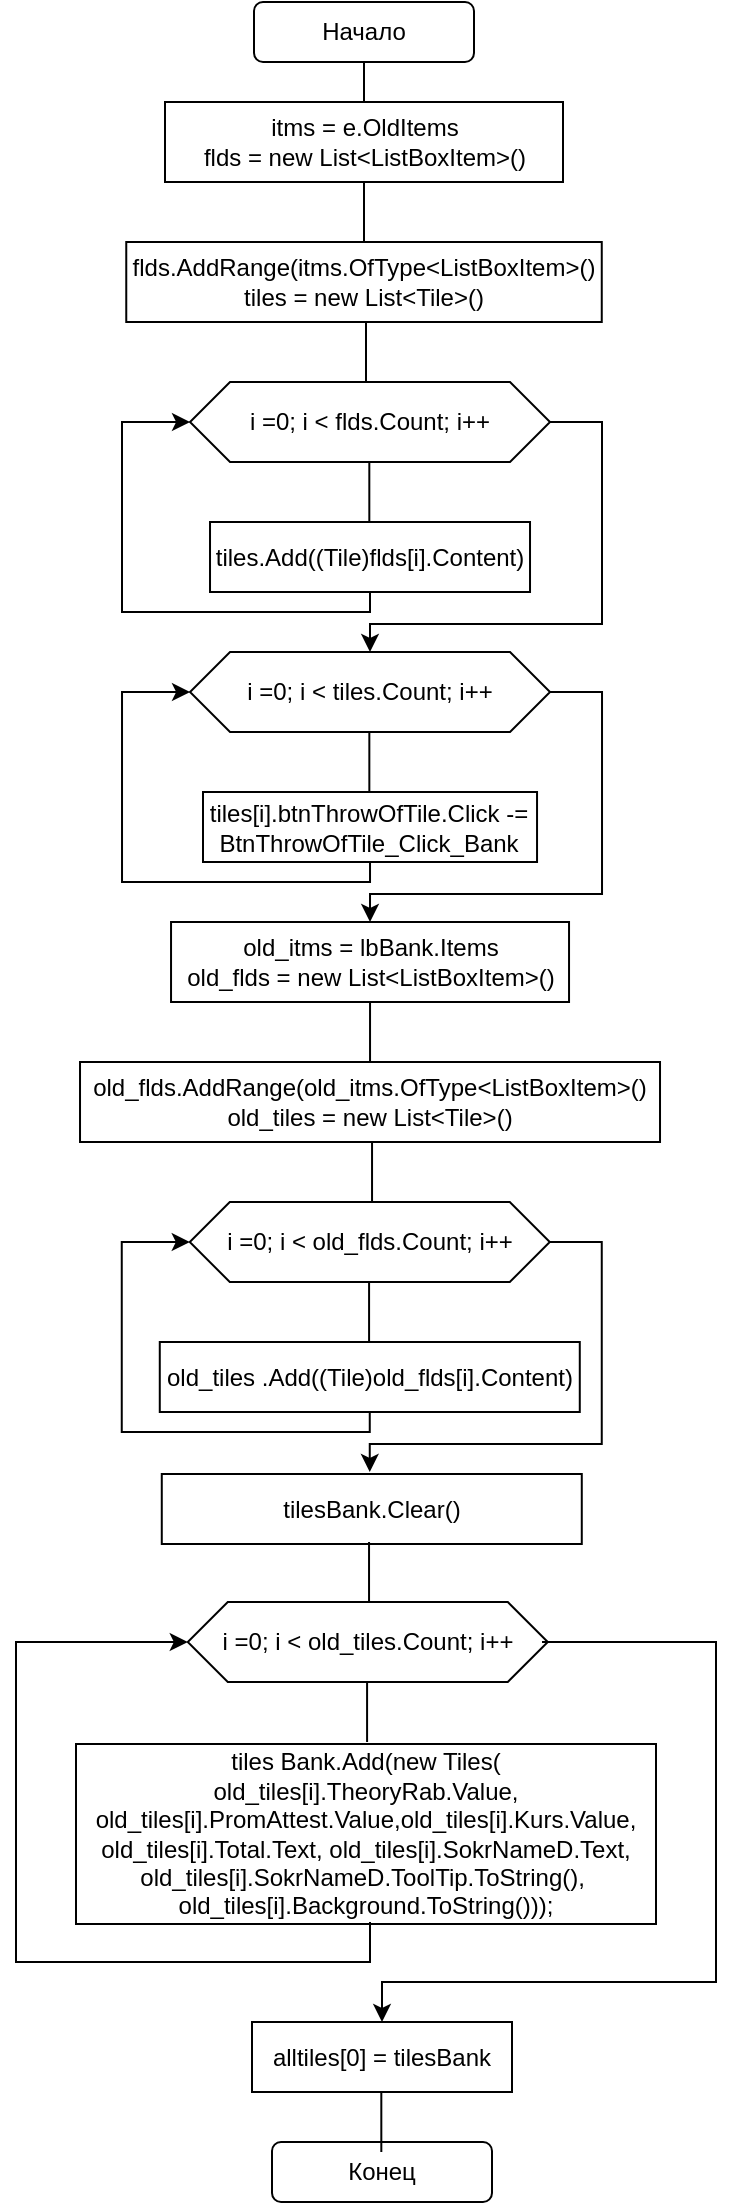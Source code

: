 <mxfile version="17.4.2" type="device"><diagram id="VzKifRJuxhNQq5dnLD13" name="Страница 1"><mxGraphModel dx="1038" dy="660" grid="1" gridSize="10" guides="1" tooltips="1" connect="1" arrows="1" fold="1" page="1" pageScale="1" pageWidth="850" pageHeight="1100" math="0" shadow="0"><root><mxCell id="0"/><mxCell id="1" parent="0"/><mxCell id="CK4iEnL6XrLZDD3i-yHl-1" value="Начало" style="rounded=1;whiteSpace=wrap;html=1;" parent="1" vertex="1"><mxGeometry x="369" width="110" height="30" as="geometry"/></mxCell><mxCell id="CK4iEnL6XrLZDD3i-yHl-2" value="" style="endArrow=none;html=1;rounded=0;entryX=0.5;entryY=1;entryDx=0;entryDy=0;" parent="1" target="CK4iEnL6XrLZDD3i-yHl-1" edge="1"><mxGeometry width="50" height="50" relative="1" as="geometry"><mxPoint x="424" y="50" as="sourcePoint"/><mxPoint x="450" y="130" as="targetPoint"/></mxGeometry></mxCell><mxCell id="CK4iEnL6XrLZDD3i-yHl-14" value="tiles.Add((Tile)flds[i].Content)" style="rounded=0;whiteSpace=wrap;html=1;" parent="1" vertex="1"><mxGeometry x="347.01" y="260" width="160" height="35" as="geometry"/></mxCell><mxCell id="CK4iEnL6XrLZDD3i-yHl-15" value="" style="endArrow=none;html=1;rounded=0;entryX=0.5;entryY=1;entryDx=0;entryDy=0;" parent="1" edge="1"><mxGeometry width="50" height="50" relative="1" as="geometry"><mxPoint x="426.66" y="260" as="sourcePoint"/><mxPoint x="426.66" y="230" as="targetPoint"/></mxGeometry></mxCell><mxCell id="CK4iEnL6XrLZDD3i-yHl-16" value="" style="endArrow=none;html=1;rounded=0;exitX=0;exitY=0.5;exitDx=0;exitDy=0;startArrow=classic;startFill=1;" parent="1" source="CK4iEnL6XrLZDD3i-yHl-21" edge="1"><mxGeometry width="50" height="50" relative="1" as="geometry"><mxPoint x="283" y="315" as="sourcePoint"/><mxPoint x="427" y="295" as="targetPoint"/><Array as="points"><mxPoint x="303" y="210"/><mxPoint x="303" y="305"/><mxPoint x="427" y="305"/></Array></mxGeometry></mxCell><mxCell id="CK4iEnL6XrLZDD3i-yHl-21" value="&lt;span&gt;i =0; i &amp;lt; flds.Count; i++&lt;/span&gt;" style="shape=hexagon;perimeter=hexagonPerimeter2;whiteSpace=wrap;html=1;fixedSize=1;" parent="1" vertex="1"><mxGeometry x="337.01" y="190" width="180" height="40" as="geometry"/></mxCell><mxCell id="CK4iEnL6XrLZDD3i-yHl-23" value="" style="endArrow=none;html=1;rounded=0;exitX=0.5;exitY=0;exitDx=0;exitDy=0;startArrow=classic;startFill=1;entryX=1;entryY=0.5;entryDx=0;entryDy=0;" parent="1" target="CK4iEnL6XrLZDD3i-yHl-21" edge="1"><mxGeometry width="50" height="50" relative="1" as="geometry"><mxPoint x="427.005" y="325" as="sourcePoint"/><mxPoint x="517.01" y="206" as="targetPoint"/><Array as="points"><mxPoint x="427" y="311"/><mxPoint x="543" y="311"/><mxPoint x="543" y="210"/></Array></mxGeometry></mxCell><mxCell id="CK4iEnL6XrLZDD3i-yHl-28" value="itms = e.OldItems&lt;br&gt;flds = new List&amp;lt;ListBoxItem&amp;gt;()" style="rounded=0;whiteSpace=wrap;html=1;" parent="1" vertex="1"><mxGeometry x="324.5" y="50" width="199" height="40" as="geometry"/></mxCell><mxCell id="CK4iEnL6XrLZDD3i-yHl-29" value="flds.AddRange(itms.OfType&amp;lt;ListBoxItem&amp;gt;()&lt;br&gt;tiles = new List&amp;lt;Tile&amp;gt;()" style="rounded=0;whiteSpace=wrap;html=1;" parent="1" vertex="1"><mxGeometry x="305.13" y="120" width="237.75" height="40" as="geometry"/></mxCell><mxCell id="CK4iEnL6XrLZDD3i-yHl-31" value="" style="endArrow=none;html=1;rounded=0;entryX=0.5;entryY=1;entryDx=0;entryDy=0;" parent="1" edge="1"><mxGeometry width="50" height="50" relative="1" as="geometry"><mxPoint x="424.0" y="120" as="sourcePoint"/><mxPoint x="424.0" y="90" as="targetPoint"/></mxGeometry></mxCell><mxCell id="CK4iEnL6XrLZDD3i-yHl-34" value="tiles[i].btnThrowOfTile.Click -= BtnThrowOfTile_Click_Bank" style="rounded=0;whiteSpace=wrap;html=1;" parent="1" vertex="1"><mxGeometry x="343.5" y="395" width="167.02" height="35" as="geometry"/></mxCell><mxCell id="CK4iEnL6XrLZDD3i-yHl-35" value="" style="endArrow=none;html=1;rounded=0;entryX=0.5;entryY=1;entryDx=0;entryDy=0;" parent="1" edge="1"><mxGeometry width="50" height="50" relative="1" as="geometry"><mxPoint x="426.67" y="395" as="sourcePoint"/><mxPoint x="426.67" y="365" as="targetPoint"/></mxGeometry></mxCell><mxCell id="CK4iEnL6XrLZDD3i-yHl-36" value="" style="endArrow=none;html=1;rounded=0;exitX=0;exitY=0.5;exitDx=0;exitDy=0;startArrow=classic;startFill=1;" parent="1" source="CK4iEnL6XrLZDD3i-yHl-37" edge="1"><mxGeometry width="50" height="50" relative="1" as="geometry"><mxPoint x="283.01" y="450" as="sourcePoint"/><mxPoint x="427.01" y="430" as="targetPoint"/><Array as="points"><mxPoint x="303.01" y="345"/><mxPoint x="303.01" y="440"/><mxPoint x="427.01" y="440"/></Array></mxGeometry></mxCell><mxCell id="CK4iEnL6XrLZDD3i-yHl-37" value="&lt;span&gt;i =0; i &amp;lt; tiles.Count; i++&lt;/span&gt;" style="shape=hexagon;perimeter=hexagonPerimeter2;whiteSpace=wrap;html=1;fixedSize=1;" parent="1" vertex="1"><mxGeometry x="337.02" y="325" width="180" height="40" as="geometry"/></mxCell><mxCell id="CK4iEnL6XrLZDD3i-yHl-38" value="" style="endArrow=none;html=1;rounded=0;exitX=0.5;exitY=0;exitDx=0;exitDy=0;startArrow=classic;startFill=1;entryX=1;entryY=0.5;entryDx=0;entryDy=0;" parent="1" target="CK4iEnL6XrLZDD3i-yHl-37" edge="1"><mxGeometry width="50" height="50" relative="1" as="geometry"><mxPoint x="427.015" y="460" as="sourcePoint"/><mxPoint x="517.02" y="341" as="targetPoint"/><Array as="points"><mxPoint x="427.01" y="446"/><mxPoint x="543.01" y="446"/><mxPoint x="543.01" y="345"/></Array></mxGeometry></mxCell><mxCell id="CK4iEnL6XrLZDD3i-yHl-40" value="tiles Bank.Add(new Tiles( old_tiles[i].TheoryRab.Value, old_tiles[i].PromAttest.Value,old_tiles[i].Kurs.Value, old_tiles[i].Total.Text, old_tiles[i].SokrNameD.Text, old_tiles[i].SokrNameD.ToolTip.ToString(),&amp;nbsp; old_tiles[i].Background.ToString()));" style="rounded=0;whiteSpace=wrap;html=1;" parent="1" vertex="1"><mxGeometry x="280" y="871" width="290" height="90" as="geometry"/></mxCell><mxCell id="CK4iEnL6XrLZDD3i-yHl-41" value="" style="endArrow=none;html=1;rounded=0;entryX=0.5;entryY=1;entryDx=0;entryDy=0;" parent="1" edge="1"><mxGeometry width="50" height="50" relative="1" as="geometry"><mxPoint x="425.54" y="870" as="sourcePoint"/><mxPoint x="425.54" y="840" as="targetPoint"/></mxGeometry></mxCell><mxCell id="CK4iEnL6XrLZDD3i-yHl-42" value="" style="endArrow=none;html=1;rounded=0;exitX=0;exitY=0.5;exitDx=0;exitDy=0;startArrow=classic;startFill=1;" parent="1" source="CK4iEnL6XrLZDD3i-yHl-43" edge="1"><mxGeometry width="50" height="50" relative="1" as="geometry"><mxPoint x="336.89" y="810" as="sourcePoint"/><mxPoint x="427" y="960" as="targetPoint"/><Array as="points"><mxPoint x="250" y="820"/><mxPoint x="250" y="980"/><mxPoint x="427" y="980"/></Array></mxGeometry></mxCell><mxCell id="CK4iEnL6XrLZDD3i-yHl-43" value="&lt;span&gt;i =0; i &amp;lt; old_tiles.Count; i++&lt;/span&gt;" style="shape=hexagon;perimeter=hexagonPerimeter2;whiteSpace=wrap;html=1;fixedSize=1;" parent="1" vertex="1"><mxGeometry x="335.89" y="800" width="180" height="40" as="geometry"/></mxCell><mxCell id="CK4iEnL6XrLZDD3i-yHl-45" value="alltiles[0] = tilesBank" style="rounded=0;whiteSpace=wrap;html=1;" parent="1" vertex="1"><mxGeometry x="368" y="1010" width="130" height="35" as="geometry"/></mxCell><mxCell id="CK4iEnL6XrLZDD3i-yHl-46" value="" style="endArrow=none;html=1;rounded=0;entryX=0.5;entryY=1;entryDx=0;entryDy=0;" parent="1" edge="1"><mxGeometry width="50" height="50" relative="1" as="geometry"><mxPoint x="425" y="190" as="sourcePoint"/><mxPoint x="425" y="160" as="targetPoint"/></mxGeometry></mxCell><mxCell id="CK4iEnL6XrLZDD3i-yHl-47" value="" style="endArrow=none;html=1;rounded=0;startArrow=classic;startFill=1;entryX=1;entryY=0.5;entryDx=0;entryDy=0;exitX=0.5;exitY=0;exitDx=0;exitDy=0;" parent="1" source="CK4iEnL6XrLZDD3i-yHl-45" edge="1"><mxGeometry width="50" height="50" relative="1" as="geometry"><mxPoint x="429" y="1010" as="sourcePoint"/><mxPoint x="513.01" y="820" as="targetPoint"/><Array as="points"><mxPoint x="433" y="990"/><mxPoint x="600" y="990"/><mxPoint x="600" y="820"/></Array></mxGeometry></mxCell><mxCell id="CK4iEnL6XrLZDD3i-yHl-48" value="Конец" style="rounded=1;whiteSpace=wrap;html=1;" parent="1" vertex="1"><mxGeometry x="378" y="1070" width="110" height="30" as="geometry"/></mxCell><mxCell id="CK4iEnL6XrLZDD3i-yHl-49" value="" style="endArrow=none;html=1;rounded=0;entryX=0.5;entryY=1;entryDx=0;entryDy=0;" parent="1" edge="1"><mxGeometry width="50" height="50" relative="1" as="geometry"><mxPoint x="432.66" y="1075" as="sourcePoint"/><mxPoint x="432.66" y="1045" as="targetPoint"/></mxGeometry></mxCell><mxCell id="DT88-FJr5p1nIY98iLCx-2" value="old_itms = lbBank.Items&lt;br&gt;old_flds = new List&amp;lt;ListBoxItem&amp;gt;()" style="rounded=0;whiteSpace=wrap;html=1;" vertex="1" parent="1"><mxGeometry x="327.52" y="460" width="199" height="40" as="geometry"/></mxCell><mxCell id="DT88-FJr5p1nIY98iLCx-3" value="old_flds.AddRange(old_itms.OfType&amp;lt;ListBoxItem&amp;gt;()&lt;br&gt;old_tiles = new List&amp;lt;Tile&amp;gt;()" style="rounded=0;whiteSpace=wrap;html=1;" vertex="1" parent="1"><mxGeometry x="282.01" y="530" width="290" height="40" as="geometry"/></mxCell><mxCell id="DT88-FJr5p1nIY98iLCx-4" value="" style="endArrow=none;html=1;rounded=0;entryX=0.5;entryY=1;entryDx=0;entryDy=0;" edge="1" parent="1"><mxGeometry width="50" height="50" relative="1" as="geometry"><mxPoint x="427.02" y="530" as="sourcePoint"/><mxPoint x="427.02" y="500" as="targetPoint"/></mxGeometry></mxCell><mxCell id="DT88-FJr5p1nIY98iLCx-5" value="" style="endArrow=none;html=1;rounded=0;entryX=0.5;entryY=1;entryDx=0;entryDy=0;" edge="1" parent="1"><mxGeometry width="50" height="50" relative="1" as="geometry"><mxPoint x="428.02" y="600" as="sourcePoint"/><mxPoint x="428.02" y="570" as="targetPoint"/></mxGeometry></mxCell><mxCell id="DT88-FJr5p1nIY98iLCx-6" value="old_tiles&amp;nbsp;.Add((Tile)old_flds[i].Content)" style="rounded=0;whiteSpace=wrap;html=1;" vertex="1" parent="1"><mxGeometry x="321.89" y="670" width="210" height="35" as="geometry"/></mxCell><mxCell id="DT88-FJr5p1nIY98iLCx-7" value="" style="endArrow=none;html=1;rounded=0;entryX=0.5;entryY=1;entryDx=0;entryDy=0;" edge="1" parent="1"><mxGeometry width="50" height="50" relative="1" as="geometry"><mxPoint x="426.54" y="670" as="sourcePoint"/><mxPoint x="426.54" y="640" as="targetPoint"/></mxGeometry></mxCell><mxCell id="DT88-FJr5p1nIY98iLCx-8" value="" style="endArrow=none;html=1;rounded=0;exitX=0;exitY=0.5;exitDx=0;exitDy=0;startArrow=classic;startFill=1;" edge="1" parent="1" source="DT88-FJr5p1nIY98iLCx-9"><mxGeometry width="50" height="50" relative="1" as="geometry"><mxPoint x="282.88" y="725" as="sourcePoint"/><mxPoint x="426.88" y="705" as="targetPoint"/><Array as="points"><mxPoint x="302.88" y="620"/><mxPoint x="302.88" y="715"/><mxPoint x="426.88" y="715"/></Array></mxGeometry></mxCell><mxCell id="DT88-FJr5p1nIY98iLCx-9" value="&lt;span&gt;i =0; i &amp;lt;&amp;nbsp;&lt;/span&gt;old_flds&lt;span&gt;.Count; i++&lt;/span&gt;" style="shape=hexagon;perimeter=hexagonPerimeter2;whiteSpace=wrap;html=1;fixedSize=1;" vertex="1" parent="1"><mxGeometry x="336.89" y="600" width="180" height="40" as="geometry"/></mxCell><mxCell id="DT88-FJr5p1nIY98iLCx-10" value="" style="endArrow=none;html=1;rounded=0;exitX=0.5;exitY=0;exitDx=0;exitDy=0;startArrow=classic;startFill=1;entryX=1;entryY=0.5;entryDx=0;entryDy=0;" edge="1" parent="1" target="DT88-FJr5p1nIY98iLCx-9"><mxGeometry width="50" height="50" relative="1" as="geometry"><mxPoint x="426.885" y="735" as="sourcePoint"/><mxPoint x="516.89" y="616" as="targetPoint"/><Array as="points"><mxPoint x="426.88" y="721"/><mxPoint x="542.88" y="721"/><mxPoint x="542.88" y="620"/></Array></mxGeometry></mxCell><mxCell id="DT88-FJr5p1nIY98iLCx-11" value="tilesBank.Clear()" style="rounded=0;whiteSpace=wrap;html=1;" vertex="1" parent="1"><mxGeometry x="322.89" y="736" width="210" height="35" as="geometry"/></mxCell><mxCell id="DT88-FJr5p1nIY98iLCx-12" value="" style="endArrow=none;html=1;rounded=0;entryX=0.5;entryY=1;entryDx=0;entryDy=0;" edge="1" parent="1"><mxGeometry width="50" height="50" relative="1" as="geometry"><mxPoint x="426.52" y="800" as="sourcePoint"/><mxPoint x="426.52" y="770" as="targetPoint"/></mxGeometry></mxCell></root></mxGraphModel></diagram></mxfile>